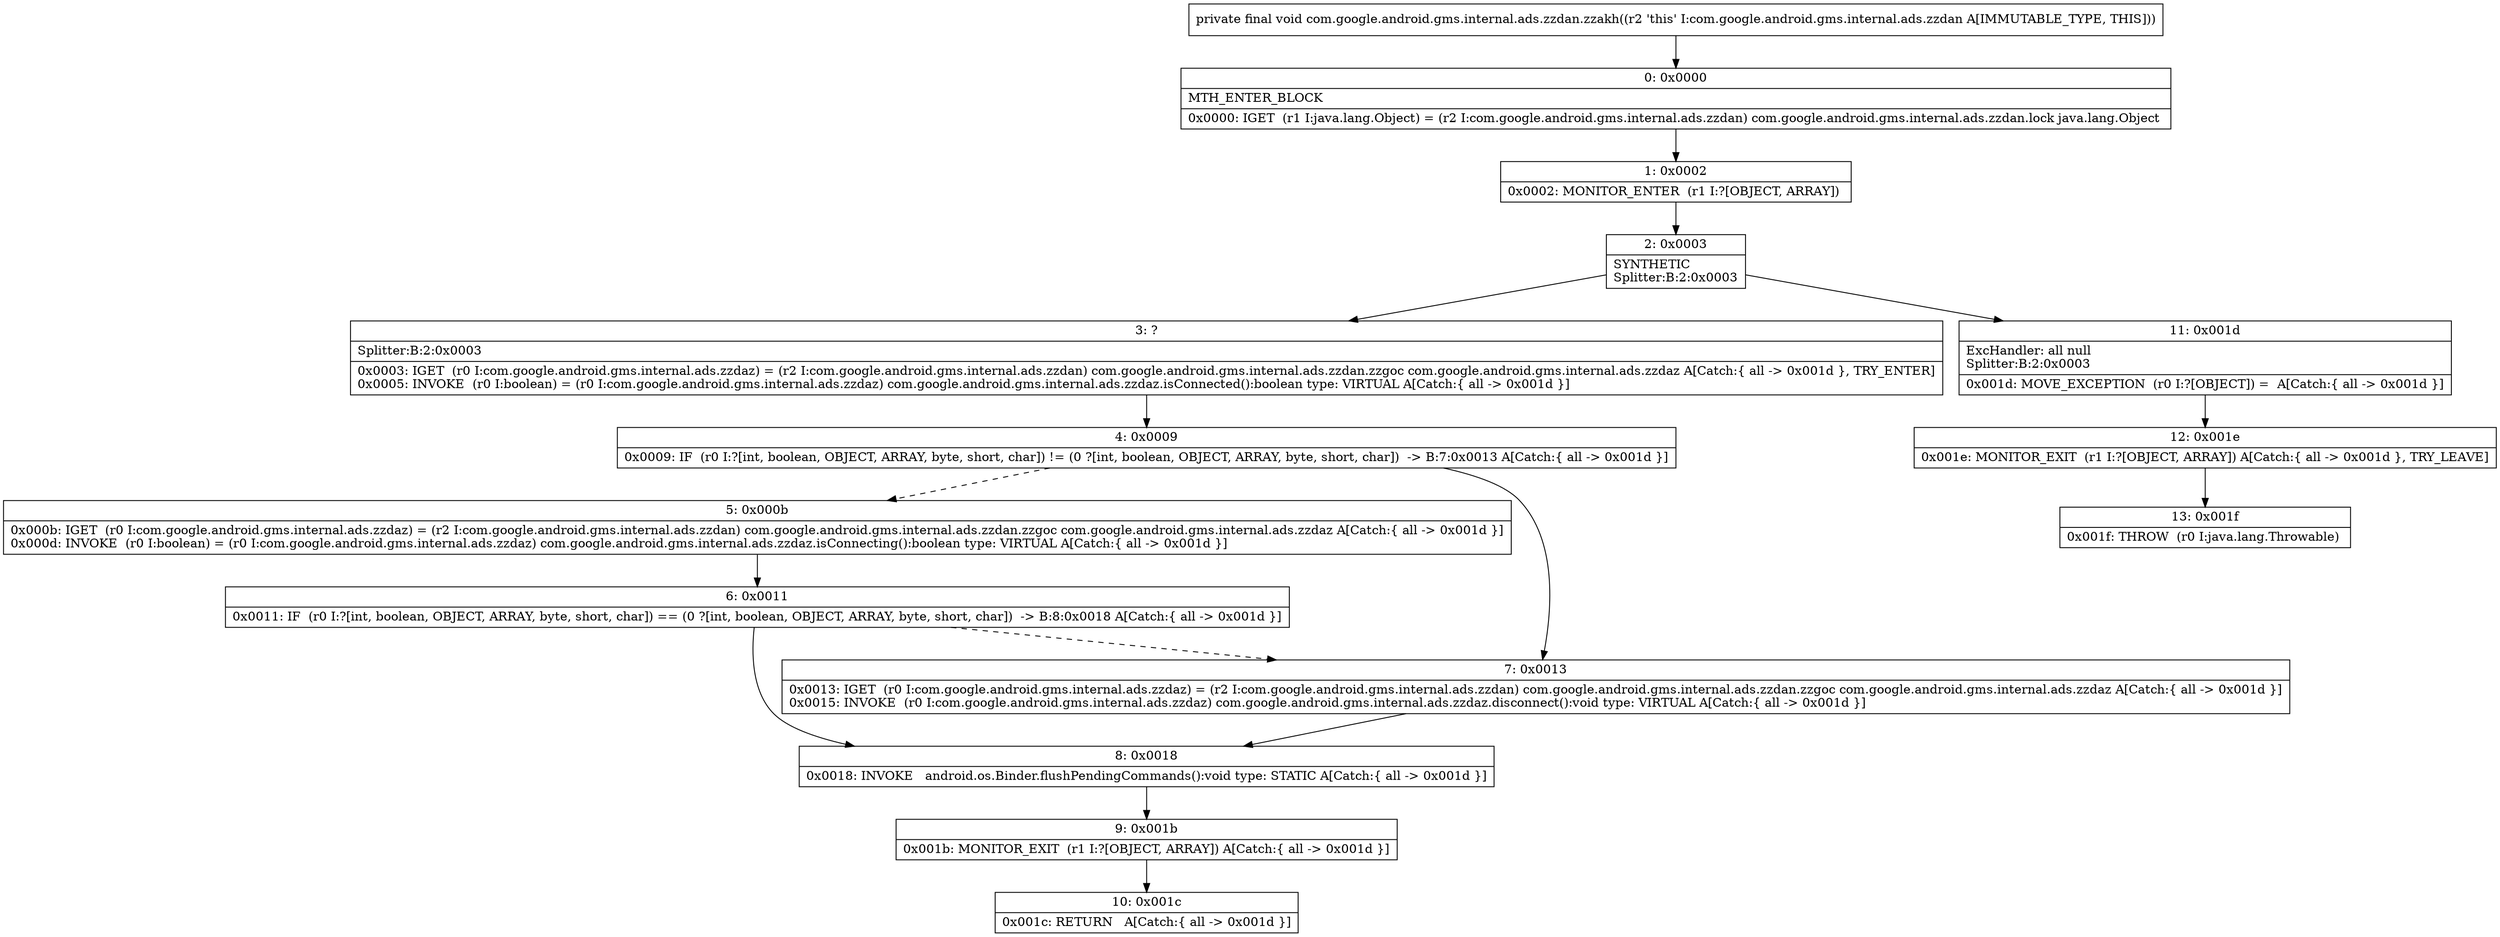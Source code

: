 digraph "CFG forcom.google.android.gms.internal.ads.zzdan.zzakh()V" {
Node_0 [shape=record,label="{0\:\ 0x0000|MTH_ENTER_BLOCK\l|0x0000: IGET  (r1 I:java.lang.Object) = (r2 I:com.google.android.gms.internal.ads.zzdan) com.google.android.gms.internal.ads.zzdan.lock java.lang.Object \l}"];
Node_1 [shape=record,label="{1\:\ 0x0002|0x0002: MONITOR_ENTER  (r1 I:?[OBJECT, ARRAY]) \l}"];
Node_2 [shape=record,label="{2\:\ 0x0003|SYNTHETIC\lSplitter:B:2:0x0003\l}"];
Node_3 [shape=record,label="{3\:\ ?|Splitter:B:2:0x0003\l|0x0003: IGET  (r0 I:com.google.android.gms.internal.ads.zzdaz) = (r2 I:com.google.android.gms.internal.ads.zzdan) com.google.android.gms.internal.ads.zzdan.zzgoc com.google.android.gms.internal.ads.zzdaz A[Catch:\{ all \-\> 0x001d \}, TRY_ENTER]\l0x0005: INVOKE  (r0 I:boolean) = (r0 I:com.google.android.gms.internal.ads.zzdaz) com.google.android.gms.internal.ads.zzdaz.isConnected():boolean type: VIRTUAL A[Catch:\{ all \-\> 0x001d \}]\l}"];
Node_4 [shape=record,label="{4\:\ 0x0009|0x0009: IF  (r0 I:?[int, boolean, OBJECT, ARRAY, byte, short, char]) != (0 ?[int, boolean, OBJECT, ARRAY, byte, short, char])  \-\> B:7:0x0013 A[Catch:\{ all \-\> 0x001d \}]\l}"];
Node_5 [shape=record,label="{5\:\ 0x000b|0x000b: IGET  (r0 I:com.google.android.gms.internal.ads.zzdaz) = (r2 I:com.google.android.gms.internal.ads.zzdan) com.google.android.gms.internal.ads.zzdan.zzgoc com.google.android.gms.internal.ads.zzdaz A[Catch:\{ all \-\> 0x001d \}]\l0x000d: INVOKE  (r0 I:boolean) = (r0 I:com.google.android.gms.internal.ads.zzdaz) com.google.android.gms.internal.ads.zzdaz.isConnecting():boolean type: VIRTUAL A[Catch:\{ all \-\> 0x001d \}]\l}"];
Node_6 [shape=record,label="{6\:\ 0x0011|0x0011: IF  (r0 I:?[int, boolean, OBJECT, ARRAY, byte, short, char]) == (0 ?[int, boolean, OBJECT, ARRAY, byte, short, char])  \-\> B:8:0x0018 A[Catch:\{ all \-\> 0x001d \}]\l}"];
Node_7 [shape=record,label="{7\:\ 0x0013|0x0013: IGET  (r0 I:com.google.android.gms.internal.ads.zzdaz) = (r2 I:com.google.android.gms.internal.ads.zzdan) com.google.android.gms.internal.ads.zzdan.zzgoc com.google.android.gms.internal.ads.zzdaz A[Catch:\{ all \-\> 0x001d \}]\l0x0015: INVOKE  (r0 I:com.google.android.gms.internal.ads.zzdaz) com.google.android.gms.internal.ads.zzdaz.disconnect():void type: VIRTUAL A[Catch:\{ all \-\> 0x001d \}]\l}"];
Node_8 [shape=record,label="{8\:\ 0x0018|0x0018: INVOKE   android.os.Binder.flushPendingCommands():void type: STATIC A[Catch:\{ all \-\> 0x001d \}]\l}"];
Node_9 [shape=record,label="{9\:\ 0x001b|0x001b: MONITOR_EXIT  (r1 I:?[OBJECT, ARRAY]) A[Catch:\{ all \-\> 0x001d \}]\l}"];
Node_10 [shape=record,label="{10\:\ 0x001c|0x001c: RETURN   A[Catch:\{ all \-\> 0x001d \}]\l}"];
Node_11 [shape=record,label="{11\:\ 0x001d|ExcHandler: all null\lSplitter:B:2:0x0003\l|0x001d: MOVE_EXCEPTION  (r0 I:?[OBJECT]) =  A[Catch:\{ all \-\> 0x001d \}]\l}"];
Node_12 [shape=record,label="{12\:\ 0x001e|0x001e: MONITOR_EXIT  (r1 I:?[OBJECT, ARRAY]) A[Catch:\{ all \-\> 0x001d \}, TRY_LEAVE]\l}"];
Node_13 [shape=record,label="{13\:\ 0x001f|0x001f: THROW  (r0 I:java.lang.Throwable) \l}"];
MethodNode[shape=record,label="{private final void com.google.android.gms.internal.ads.zzdan.zzakh((r2 'this' I:com.google.android.gms.internal.ads.zzdan A[IMMUTABLE_TYPE, THIS])) }"];
MethodNode -> Node_0;
Node_0 -> Node_1;
Node_1 -> Node_2;
Node_2 -> Node_3;
Node_2 -> Node_11;
Node_3 -> Node_4;
Node_4 -> Node_5[style=dashed];
Node_4 -> Node_7;
Node_5 -> Node_6;
Node_6 -> Node_7[style=dashed];
Node_6 -> Node_8;
Node_7 -> Node_8;
Node_8 -> Node_9;
Node_9 -> Node_10;
Node_11 -> Node_12;
Node_12 -> Node_13;
}

